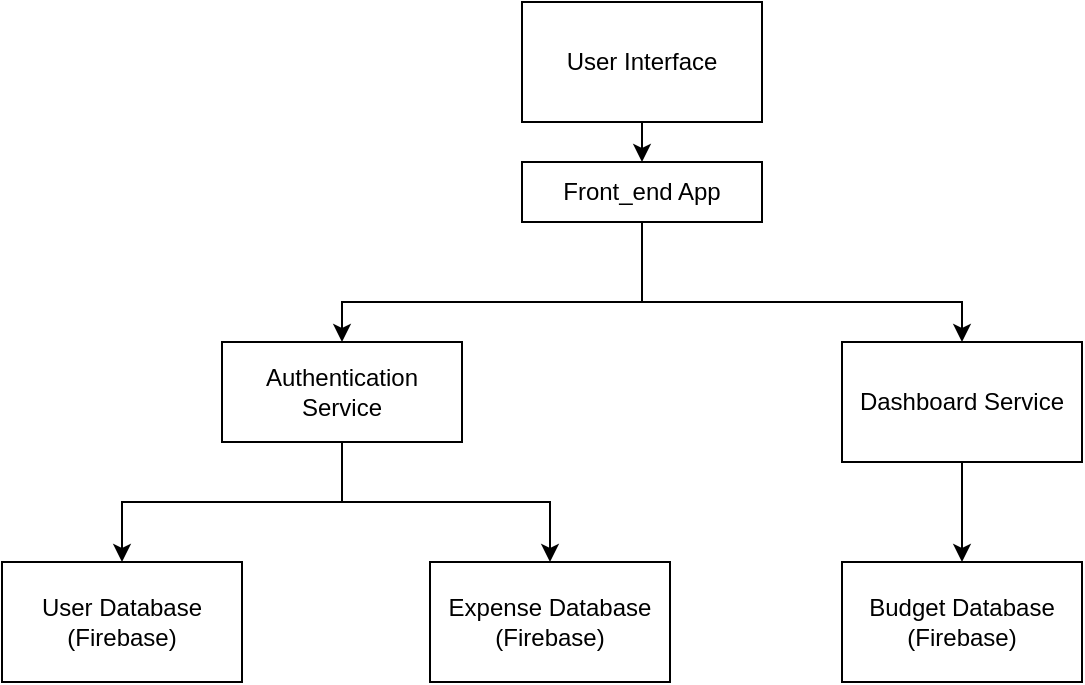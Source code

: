 <mxfile version="24.2.7" type="github">
  <diagram id="C5RBs43oDa-KdzZeNtuy" name="Page-1">
    <mxGraphModel dx="1246" dy="567" grid="1" gridSize="10" guides="1" tooltips="1" connect="1" arrows="1" fold="1" page="1" pageScale="1" pageWidth="827" pageHeight="1169" math="0" shadow="0">
      <root>
        <mxCell id="WIyWlLk6GJQsqaUBKTNV-0" />
        <mxCell id="WIyWlLk6GJQsqaUBKTNV-1" parent="WIyWlLk6GJQsqaUBKTNV-0" />
        <mxCell id="liVZiF7P_75QzLHdazcV-2" style="edgeStyle=orthogonalEdgeStyle;rounded=0;orthogonalLoop=1;jettySize=auto;html=1;exitX=0.5;exitY=1;exitDx=0;exitDy=0;entryX=0.5;entryY=0;entryDx=0;entryDy=0;" edge="1" parent="WIyWlLk6GJQsqaUBKTNV-1" source="liVZiF7P_75QzLHdazcV-0" target="liVZiF7P_75QzLHdazcV-1">
          <mxGeometry relative="1" as="geometry" />
        </mxCell>
        <mxCell id="liVZiF7P_75QzLHdazcV-0" value="User Interface" style="rounded=0;whiteSpace=wrap;html=1;" vertex="1" parent="WIyWlLk6GJQsqaUBKTNV-1">
          <mxGeometry x="340" y="160" width="120" height="60" as="geometry" />
        </mxCell>
        <mxCell id="liVZiF7P_75QzLHdazcV-17" style="edgeStyle=orthogonalEdgeStyle;rounded=0;orthogonalLoop=1;jettySize=auto;html=1;" edge="1" parent="WIyWlLk6GJQsqaUBKTNV-1" source="liVZiF7P_75QzLHdazcV-1" target="liVZiF7P_75QzLHdazcV-3">
          <mxGeometry relative="1" as="geometry">
            <Array as="points">
              <mxPoint x="400" y="310" />
              <mxPoint x="250" y="310" />
            </Array>
          </mxGeometry>
        </mxCell>
        <mxCell id="liVZiF7P_75QzLHdazcV-18" style="edgeStyle=orthogonalEdgeStyle;rounded=0;orthogonalLoop=1;jettySize=auto;html=1;" edge="1" parent="WIyWlLk6GJQsqaUBKTNV-1" source="liVZiF7P_75QzLHdazcV-1" target="liVZiF7P_75QzLHdazcV-4">
          <mxGeometry relative="1" as="geometry">
            <Array as="points">
              <mxPoint x="400" y="310" />
              <mxPoint x="560" y="310" />
            </Array>
          </mxGeometry>
        </mxCell>
        <mxCell id="liVZiF7P_75QzLHdazcV-1" value="Front_end App" style="rounded=0;whiteSpace=wrap;html=1;" vertex="1" parent="WIyWlLk6GJQsqaUBKTNV-1">
          <mxGeometry x="340" y="240" width="120" height="30" as="geometry" />
        </mxCell>
        <mxCell id="liVZiF7P_75QzLHdazcV-14" style="edgeStyle=orthogonalEdgeStyle;rounded=0;orthogonalLoop=1;jettySize=auto;html=1;" edge="1" parent="WIyWlLk6GJQsqaUBKTNV-1" source="liVZiF7P_75QzLHdazcV-3" target="liVZiF7P_75QzLHdazcV-5">
          <mxGeometry relative="1" as="geometry" />
        </mxCell>
        <mxCell id="liVZiF7P_75QzLHdazcV-15" style="edgeStyle=orthogonalEdgeStyle;rounded=0;orthogonalLoop=1;jettySize=auto;html=1;" edge="1" parent="WIyWlLk6GJQsqaUBKTNV-1" source="liVZiF7P_75QzLHdazcV-3" target="liVZiF7P_75QzLHdazcV-6">
          <mxGeometry relative="1" as="geometry" />
        </mxCell>
        <mxCell id="liVZiF7P_75QzLHdazcV-3" value="Authentication Service" style="rounded=0;whiteSpace=wrap;html=1;" vertex="1" parent="WIyWlLk6GJQsqaUBKTNV-1">
          <mxGeometry x="190" y="330" width="120" height="50" as="geometry" />
        </mxCell>
        <mxCell id="liVZiF7P_75QzLHdazcV-19" style="edgeStyle=orthogonalEdgeStyle;rounded=0;orthogonalLoop=1;jettySize=auto;html=1;entryX=0.5;entryY=0;entryDx=0;entryDy=0;" edge="1" parent="WIyWlLk6GJQsqaUBKTNV-1" source="liVZiF7P_75QzLHdazcV-4" target="liVZiF7P_75QzLHdazcV-7">
          <mxGeometry relative="1" as="geometry" />
        </mxCell>
        <mxCell id="liVZiF7P_75QzLHdazcV-4" value="Dashboard Service" style="rounded=0;whiteSpace=wrap;html=1;" vertex="1" parent="WIyWlLk6GJQsqaUBKTNV-1">
          <mxGeometry x="500" y="330" width="120" height="60" as="geometry" />
        </mxCell>
        <mxCell id="liVZiF7P_75QzLHdazcV-5" value="User Database (Firebase)" style="rounded=0;whiteSpace=wrap;html=1;" vertex="1" parent="WIyWlLk6GJQsqaUBKTNV-1">
          <mxGeometry x="80" y="440" width="120" height="60" as="geometry" />
        </mxCell>
        <mxCell id="liVZiF7P_75QzLHdazcV-6" value="Expense Database (Firebase)" style="rounded=0;whiteSpace=wrap;html=1;" vertex="1" parent="WIyWlLk6GJQsqaUBKTNV-1">
          <mxGeometry x="294" y="440" width="120" height="60" as="geometry" />
        </mxCell>
        <mxCell id="liVZiF7P_75QzLHdazcV-7" value="Budget Database (Firebase)" style="rounded=0;whiteSpace=wrap;html=1;" vertex="1" parent="WIyWlLk6GJQsqaUBKTNV-1">
          <mxGeometry x="500" y="440" width="120" height="60" as="geometry" />
        </mxCell>
      </root>
    </mxGraphModel>
  </diagram>
</mxfile>
